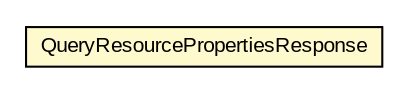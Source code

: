 #!/usr/local/bin/dot
#
# Class diagram 
# Generated by UMLGraph version R5_6-24-gf6e263 (http://www.umlgraph.org/)
#

digraph G {
	edge [fontname="arial",fontsize=10,labelfontname="arial",labelfontsize=10];
	node [fontname="arial",fontsize=10,shape=plaintext];
	nodesep=0.25;
	ranksep=0.5;
	// org.oasis_open.docs.wsrf.rp_2.QueryResourcePropertiesResponse
	c301058 [label=<<table title="org.oasis_open.docs.wsrf.rp_2.QueryResourcePropertiesResponse" border="0" cellborder="1" cellspacing="0" cellpadding="2" port="p" bgcolor="lemonChiffon" href="./QueryResourcePropertiesResponse.html">
		<tr><td><table border="0" cellspacing="0" cellpadding="1">
<tr><td align="center" balign="center"> QueryResourcePropertiesResponse </td></tr>
		</table></td></tr>
		</table>>, URL="./QueryResourcePropertiesResponse.html", fontname="arial", fontcolor="black", fontsize=10.0];
}

